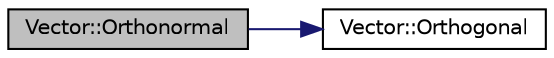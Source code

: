 digraph "Vector::Orthonormal"
{
 // LATEX_PDF_SIZE
  edge [fontname="Helvetica",fontsize="10",labelfontname="Helvetica",labelfontsize="10"];
  node [fontname="Helvetica",fontsize="10",shape=record];
  rankdir="LR";
  Node1 [label="Vector::Orthonormal",height=0.2,width=0.4,color="black", fillcolor="grey75", style="filled", fontcolor="black",tooltip="Given a vector, creates two vectors xand y that form an orthogonal basis."];
  Node1 -> Node2 [color="midnightblue",fontsize="10",style="solid",fontname="Helvetica"];
  Node2 [label="Vector::Orthogonal",height=0.2,width=0.4,color="black", fillcolor="white", style="filled",URL="$class_vector.html#ac5940dc7913cafe85955a011818916bb",tooltip="Returns a vector orthogonal to the argument vector."];
}
